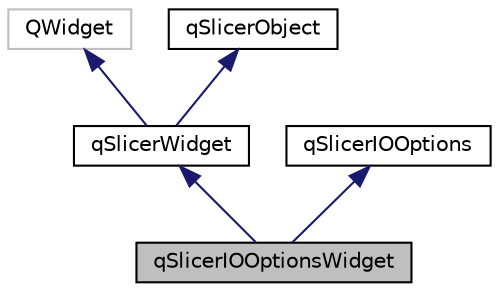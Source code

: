 digraph "qSlicerIOOptionsWidget"
{
  bgcolor="transparent";
  edge [fontname="Helvetica",fontsize="10",labelfontname="Helvetica",labelfontsize="10"];
  node [fontname="Helvetica",fontsize="10",shape=record];
  Node12 [label="qSlicerIOOptionsWidget",height=0.2,width=0.4,color="black", fillcolor="grey75", style="filled", fontcolor="black"];
  Node13 -> Node12 [dir="back",color="midnightblue",fontsize="10",style="solid",fontname="Helvetica"];
  Node13 [label="qSlicerWidget",height=0.2,width=0.4,color="black",URL="$classqSlicerWidget.html"];
  Node14 -> Node13 [dir="back",color="midnightblue",fontsize="10",style="solid",fontname="Helvetica"];
  Node14 [label="QWidget",height=0.2,width=0.4,color="grey75"];
  Node15 -> Node13 [dir="back",color="midnightblue",fontsize="10",style="solid",fontname="Helvetica"];
  Node15 [label="qSlicerObject",height=0.2,width=0.4,color="black",URL="$classqSlicerObject.html"];
  Node16 -> Node12 [dir="back",color="midnightblue",fontsize="10",style="solid",fontname="Helvetica"];
  Node16 [label="qSlicerIOOptions",height=0.2,width=0.4,color="black",URL="$classqSlicerIOOptions.html"];
}
